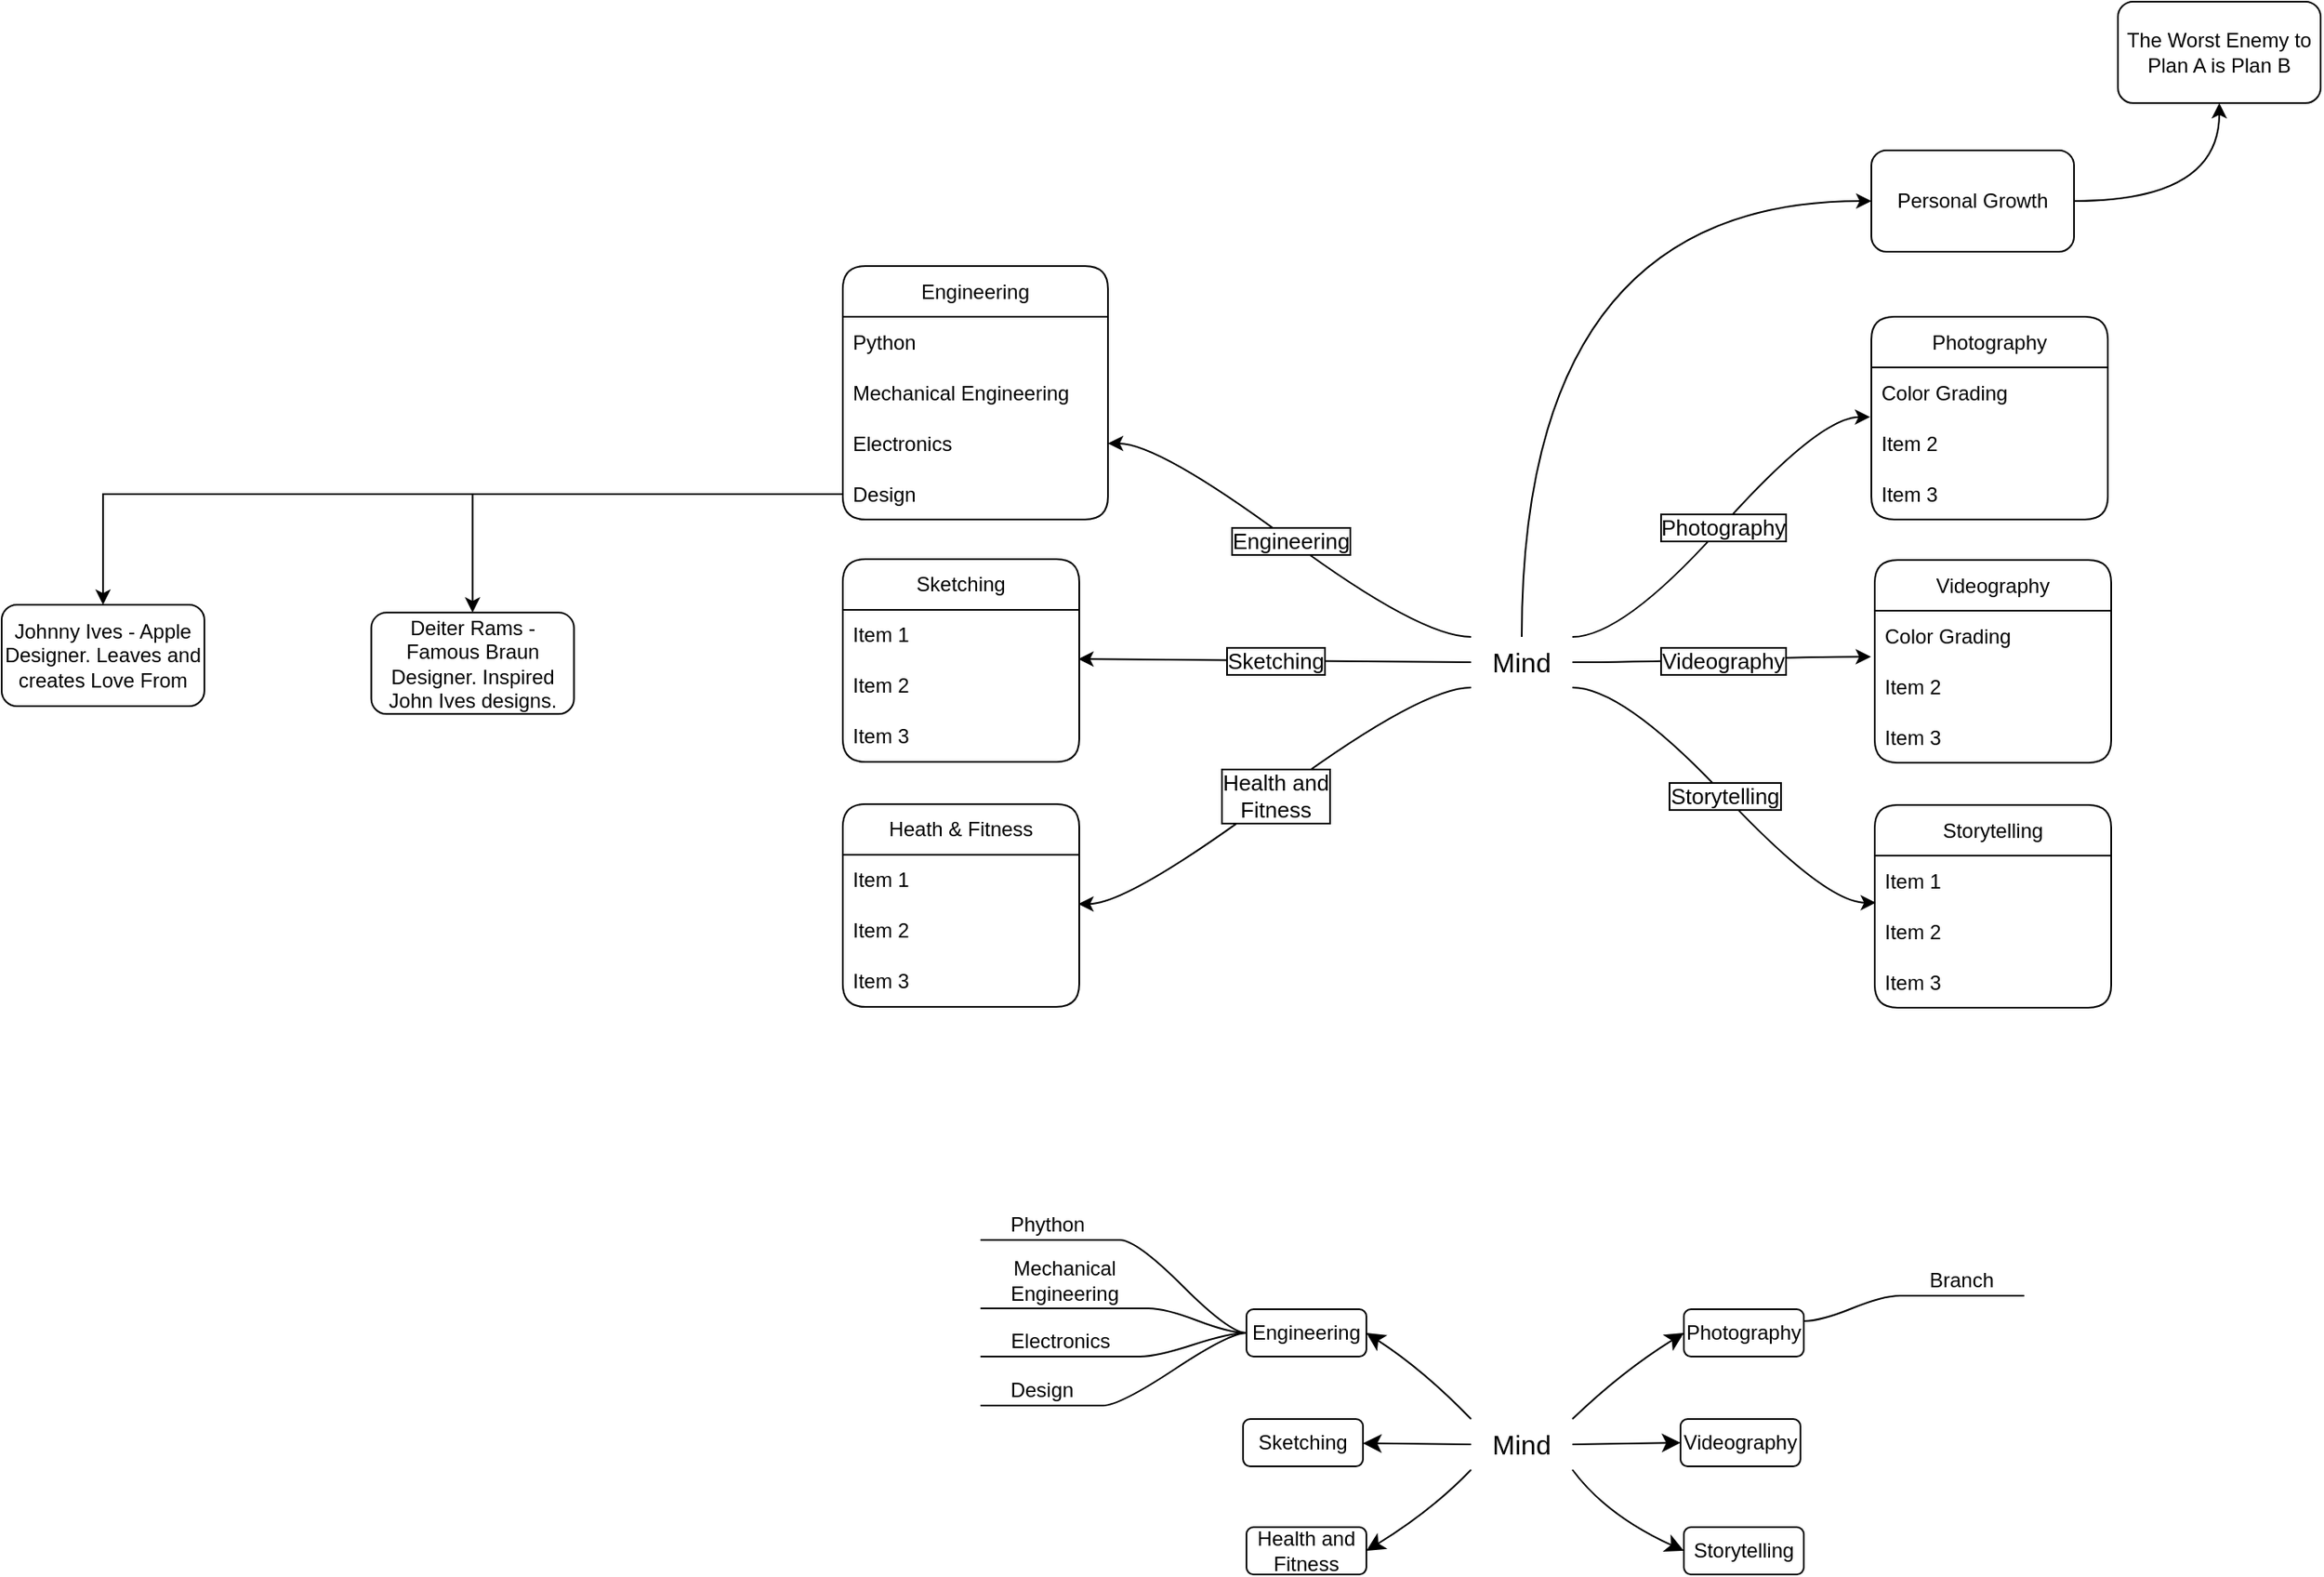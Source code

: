 <mxfile version="25.0.3">
  <diagram name="Page-1" id="ICxUlPSKzvxOCtlDUFCp">
    <mxGraphModel dx="1669" dy="1268" grid="0" gridSize="10" guides="1" tooltips="1" connect="1" arrows="1" fold="1" page="0" pageScale="1" pageWidth="850" pageHeight="1100" background="none" math="0" shadow="0">
      <root>
        <mxCell id="0" />
        <mxCell id="1" parent="0" />
        <mxCell id="KOnMKB9TphHeXahdwBBf-14" style="edgeStyle=none;curved=1;rounded=1;orthogonalLoop=1;jettySize=auto;html=1;exitX=0;exitY=1;exitDx=0;exitDy=0;entryX=1;entryY=0.5;entryDx=0;entryDy=0;fontSize=12;startSize=8;endSize=8;labelBackgroundColor=none;fontColor=default;" parent="1" source="KOnMKB9TphHeXahdwBBf-2" target="KOnMKB9TphHeXahdwBBf-13" edge="1">
          <mxGeometry relative="1" as="geometry">
            <Array as="points">
              <mxPoint x="164" y="225" />
            </Array>
          </mxGeometry>
        </mxCell>
        <mxCell id="KOnMKB9TphHeXahdwBBf-17" style="edgeStyle=none;curved=1;rounded=1;orthogonalLoop=1;jettySize=auto;html=1;exitX=0;exitY=0.5;exitDx=0;exitDy=0;fontSize=12;startSize=8;endSize=8;labelBackgroundColor=none;fontColor=default;" parent="1" source="KOnMKB9TphHeXahdwBBf-2" target="KOnMKB9TphHeXahdwBBf-16" edge="1">
          <mxGeometry relative="1" as="geometry" />
        </mxCell>
        <mxCell id="KOnMKB9TphHeXahdwBBf-24" style="edgeStyle=none;curved=1;rounded=1;orthogonalLoop=1;jettySize=auto;html=1;exitX=1;exitY=0;exitDx=0;exitDy=0;entryX=0;entryY=0.5;entryDx=0;entryDy=0;fontSize=12;startSize=8;endSize=8;labelBackgroundColor=none;fontColor=default;" parent="1" source="KOnMKB9TphHeXahdwBBf-2" target="KOnMKB9TphHeXahdwBBf-21" edge="1">
          <mxGeometry relative="1" as="geometry">
            <Array as="points">
              <mxPoint x="276" y="143" />
            </Array>
          </mxGeometry>
        </mxCell>
        <mxCell id="KOnMKB9TphHeXahdwBBf-25" style="edgeStyle=none;curved=1;rounded=1;orthogonalLoop=1;jettySize=auto;html=1;exitX=1;exitY=0.5;exitDx=0;exitDy=0;entryX=0;entryY=0.5;entryDx=0;entryDy=0;fontSize=12;startSize=8;endSize=8;labelBackgroundColor=none;fontColor=default;" parent="1" source="KOnMKB9TphHeXahdwBBf-2" target="KOnMKB9TphHeXahdwBBf-23" edge="1">
          <mxGeometry relative="1" as="geometry" />
        </mxCell>
        <mxCell id="KOnMKB9TphHeXahdwBBf-26" style="edgeStyle=none;curved=1;rounded=1;orthogonalLoop=1;jettySize=auto;html=1;exitX=1;exitY=1;exitDx=0;exitDy=0;entryX=0;entryY=0.5;entryDx=0;entryDy=0;fontSize=12;startSize=8;endSize=8;labelBackgroundColor=none;fontColor=default;" parent="1" source="KOnMKB9TphHeXahdwBBf-2" target="KOnMKB9TphHeXahdwBBf-22" edge="1">
          <mxGeometry relative="1" as="geometry">
            <Array as="points">
              <mxPoint x="267" y="228" />
            </Array>
          </mxGeometry>
        </mxCell>
        <mxCell id="KOnMKB9TphHeXahdwBBf-2" value="Mind" style="text;html=1;align=center;verticalAlign=middle;whiteSpace=wrap;rounded=1;fontSize=16;labelBackgroundColor=none;" parent="1" vertex="1">
          <mxGeometry x="187" y="171" width="60" height="30" as="geometry" />
        </mxCell>
        <mxCell id="KOnMKB9TphHeXahdwBBf-6" value="Engineering" style="rounded=1;whiteSpace=wrap;html=1;shadow=0;labelBackgroundColor=none;treeFolding=0;resizeWidth=0;resizeHeight=0;" parent="1" vertex="1">
          <mxGeometry x="54" y="106" width="71" height="28" as="geometry" />
        </mxCell>
        <mxCell id="KOnMKB9TphHeXahdwBBf-13" value="Health and&lt;div&gt;Fitness&lt;/div&gt;" style="rounded=1;whiteSpace=wrap;html=1;labelBackgroundColor=none;" parent="1" vertex="1">
          <mxGeometry x="54" y="235" width="71" height="28" as="geometry" />
        </mxCell>
        <mxCell id="KOnMKB9TphHeXahdwBBf-15" style="edgeStyle=none;curved=1;rounded=1;orthogonalLoop=1;jettySize=auto;html=1;exitX=0;exitY=0;exitDx=0;exitDy=0;entryX=1;entryY=0.5;entryDx=0;entryDy=0;fontSize=12;startSize=8;endSize=8;labelBackgroundColor=none;fontColor=default;" parent="1" source="KOnMKB9TphHeXahdwBBf-2" target="KOnMKB9TphHeXahdwBBf-6" edge="1">
          <mxGeometry relative="1" as="geometry">
            <Array as="points">
              <mxPoint x="159" y="142" />
            </Array>
          </mxGeometry>
        </mxCell>
        <mxCell id="KOnMKB9TphHeXahdwBBf-16" value="Sketching" style="rounded=1;whiteSpace=wrap;html=1;labelBackgroundColor=none;" parent="1" vertex="1">
          <mxGeometry x="52" y="171" width="71" height="28" as="geometry" />
        </mxCell>
        <mxCell id="KOnMKB9TphHeXahdwBBf-21" value="Photography" style="rounded=1;whiteSpace=wrap;html=1;labelBackgroundColor=none;direction=east;" parent="1" vertex="1">
          <mxGeometry x="313" y="106" width="71" height="28" as="geometry" />
        </mxCell>
        <mxCell id="KOnMKB9TphHeXahdwBBf-22" value="Storytelling" style="rounded=1;whiteSpace=wrap;html=1;labelBackgroundColor=none;" parent="1" vertex="1">
          <mxGeometry x="313" y="235" width="71" height="28" as="geometry" />
        </mxCell>
        <mxCell id="KOnMKB9TphHeXahdwBBf-23" value="Videography" style="rounded=1;whiteSpace=wrap;html=1;labelBackgroundColor=none;" parent="1" vertex="1">
          <mxGeometry x="311" y="171" width="71" height="28" as="geometry" />
        </mxCell>
        <mxCell id="Wg5zc0KwgjEXMHmSU5Xn-58" value="Branch" style="whiteSpace=wrap;html=1;shape=partialRectangle;top=0;left=0;bottom=1;right=0;points=[[0,1],[1,1]];fillColor=none;align=center;verticalAlign=bottom;routingCenterY=0.5;snapToPoint=1;recursiveResize=0;autosize=1;treeFolding=1;treeMoving=1;newEdgeStyle={&quot;edgeStyle&quot;:&quot;entityRelationEdgeStyle&quot;,&quot;startArrow&quot;:&quot;none&quot;,&quot;endArrow&quot;:&quot;none&quot;,&quot;segment&quot;:10,&quot;curved&quot;:1,&quot;sourcePerimeterSpacing&quot;:0,&quot;targetPerimeterSpacing&quot;:0};rounded=1;" parent="1" vertex="1" collapsed="1">
          <mxGeometry x="441" y="72" width="73" height="26" as="geometry" />
        </mxCell>
        <mxCell id="Wg5zc0KwgjEXMHmSU5Xn-59" value="" style="edgeStyle=entityRelationEdgeStyle;startArrow=none;endArrow=none;segment=10;curved=1;sourcePerimeterSpacing=0;targetPerimeterSpacing=0;rounded=1;exitX=1;exitY=0.25;exitDx=0;exitDy=0;" parent="1" source="KOnMKB9TphHeXahdwBBf-21" target="Wg5zc0KwgjEXMHmSU5Xn-58" edge="1">
          <mxGeometry relative="1" as="geometry">
            <mxPoint x="226" y="36" as="sourcePoint" />
          </mxGeometry>
        </mxCell>
        <mxCell id="Wg5zc0KwgjEXMHmSU5Xn-62" value="Phython&amp;nbsp;" style="whiteSpace=wrap;html=1;shape=partialRectangle;top=0;left=0;bottom=1;right=0;points=[[0,1],[1,1]];align=center;verticalAlign=bottom;routingCenterY=0.5;snapToPoint=1;recursiveResize=0;autosize=1;treeFolding=0;treeMoving=1;newEdgeStyle={&quot;edgeStyle&quot;:&quot;entityRelationEdgeStyle&quot;,&quot;startArrow&quot;:&quot;none&quot;,&quot;endArrow&quot;:&quot;none&quot;,&quot;segment&quot;:10,&quot;curved&quot;:1,&quot;sourcePerimeterSpacing&quot;:0,&quot;targetPerimeterSpacing&quot;:0};rounded=1;" parent="1" vertex="1" collapsed="1">
          <mxGeometry x="-103" y="39" width="82" height="26" as="geometry" />
        </mxCell>
        <mxCell id="Wg5zc0KwgjEXMHmSU5Xn-63" value="" style="edgeStyle=entityRelationEdgeStyle;startArrow=none;endArrow=none;segment=10;curved=1;sourcePerimeterSpacing=0;targetPerimeterSpacing=0;rounded=1;exitX=0;exitY=0.5;exitDx=0;exitDy=0;" parent="1" source="KOnMKB9TphHeXahdwBBf-6" target="Wg5zc0KwgjEXMHmSU5Xn-62" edge="1">
          <mxGeometry relative="1" as="geometry">
            <mxPoint x="-141" y="125" as="sourcePoint" />
          </mxGeometry>
        </mxCell>
        <mxCell id="Wg5zc0KwgjEXMHmSU5Xn-64" value="Mechanical&lt;div&gt;Engineering&lt;/div&gt;" style="whiteSpace=wrap;html=1;shape=partialRectangle;top=0;left=0;bottom=1;right=0;points=[[0,1],[1,1]];fillColor=none;align=center;verticalAlign=bottom;routingCenterY=0.5;snapToPoint=1;recursiveResize=0;autosize=1;treeFolding=0;treeMoving=1;newEdgeStyle={&quot;edgeStyle&quot;:&quot;entityRelationEdgeStyle&quot;,&quot;startArrow&quot;:&quot;none&quot;,&quot;endArrow&quot;:&quot;none&quot;,&quot;segment&quot;:10,&quot;curved&quot;:1,&quot;sourcePerimeterSpacing&quot;:0,&quot;targetPerimeterSpacing&quot;:0};rounded=1;" parent="1" vertex="1" collapsed="1">
          <mxGeometry x="-103" y="64.5" width="99" height="41" as="geometry" />
        </mxCell>
        <mxCell id="Wg5zc0KwgjEXMHmSU5Xn-65" value="" style="edgeStyle=entityRelationEdgeStyle;startArrow=none;endArrow=none;segment=10;curved=1;sourcePerimeterSpacing=0;targetPerimeterSpacing=0;rounded=1;exitX=0;exitY=0.5;exitDx=0;exitDy=0;" parent="1" source="KOnMKB9TphHeXahdwBBf-6" target="Wg5zc0KwgjEXMHmSU5Xn-64" edge="1">
          <mxGeometry relative="1" as="geometry">
            <mxPoint x="49" y="142" as="sourcePoint" />
          </mxGeometry>
        </mxCell>
        <mxCell id="Wg5zc0KwgjEXMHmSU5Xn-66" value="Electronics" style="whiteSpace=wrap;html=1;shape=partialRectangle;top=0;left=0;bottom=1;right=0;points=[[0,1],[1,1]];fillColor=none;align=center;verticalAlign=bottom;routingCenterY=0.5;snapToPoint=1;recursiveResize=0;autosize=1;treeFolding=0;treeMoving=1;newEdgeStyle={&quot;edgeStyle&quot;:&quot;entityRelationEdgeStyle&quot;,&quot;startArrow&quot;:&quot;none&quot;,&quot;endArrow&quot;:&quot;none&quot;,&quot;segment&quot;:10,&quot;curved&quot;:1,&quot;sourcePerimeterSpacing&quot;:0,&quot;targetPerimeterSpacing&quot;:0};rounded=1;" parent="1" vertex="1" collapsed="1">
          <mxGeometry x="-103" y="108" width="94" height="26" as="geometry" />
        </mxCell>
        <mxCell id="Wg5zc0KwgjEXMHmSU5Xn-67" value="" style="edgeStyle=entityRelationEdgeStyle;startArrow=none;endArrow=none;segment=10;curved=1;sourcePerimeterSpacing=0;targetPerimeterSpacing=0;rounded=1;exitX=0;exitY=0.5;exitDx=0;exitDy=0;" parent="1" source="KOnMKB9TphHeXahdwBBf-6" target="Wg5zc0KwgjEXMHmSU5Xn-66" edge="1">
          <mxGeometry relative="1" as="geometry">
            <mxPoint x="41" y="168" as="sourcePoint" />
          </mxGeometry>
        </mxCell>
        <mxCell id="Wg5zc0KwgjEXMHmSU5Xn-68" value="Design" style="whiteSpace=wrap;html=1;shape=partialRectangle;top=0;left=0;bottom=1;right=0;points=[[0,1],[1,1]];fillColor=none;align=center;verticalAlign=bottom;routingCenterY=0.5;snapToPoint=1;recursiveResize=0;autosize=1;treeFolding=0;treeMoving=1;newEdgeStyle={&quot;edgeStyle&quot;:&quot;entityRelationEdgeStyle&quot;,&quot;startArrow&quot;:&quot;none&quot;,&quot;endArrow&quot;:&quot;none&quot;,&quot;segment&quot;:10,&quot;curved&quot;:1,&quot;sourcePerimeterSpacing&quot;:0,&quot;targetPerimeterSpacing&quot;:0};rounded=1;" parent="1" vertex="1" collapsed="1">
          <mxGeometry x="-103" y="137" width="72" height="26" as="geometry" />
        </mxCell>
        <mxCell id="Wg5zc0KwgjEXMHmSU5Xn-69" value="" style="edgeStyle=entityRelationEdgeStyle;startArrow=none;endArrow=none;segment=10;curved=1;sourcePerimeterSpacing=0;targetPerimeterSpacing=0;rounded=1;exitX=0;exitY=0.5;exitDx=0;exitDy=0;" parent="1" source="KOnMKB9TphHeXahdwBBf-6" target="Wg5zc0KwgjEXMHmSU5Xn-68" edge="1">
          <mxGeometry relative="1" as="geometry">
            <mxPoint x="33" y="178" as="sourcePoint" />
          </mxGeometry>
        </mxCell>
        <mxCell id="b3oyP1oJiZm0cQTsbSEI-1" style="edgeStyle=orthogonalEdgeStyle;rounded=0;orthogonalLoop=1;jettySize=auto;html=1;curved=1;strokeWidth=1;entryX=0;entryY=0.5;entryDx=0;entryDy=0;exitX=0.5;exitY=0;exitDx=0;exitDy=0;" edge="1" parent="1" source="Wg5zc0KwgjEXMHmSU5Xn-130" target="b3oyP1oJiZm0cQTsbSEI-11">
          <mxGeometry relative="1" as="geometry">
            <mxPoint x="357" y="-762" as="targetPoint" />
            <mxPoint x="160" y="-375.963" as="sourcePoint" />
          </mxGeometry>
        </mxCell>
        <mxCell id="Wg5zc0KwgjEXMHmSU5Xn-130" value="Mind" style="text;html=1;align=center;verticalAlign=middle;whiteSpace=wrap;rounded=1;fontSize=16;labelBackgroundColor=none;" parent="1" vertex="1">
          <mxGeometry x="187" y="-292" width="60" height="30" as="geometry" />
        </mxCell>
        <mxCell id="Wg5zc0KwgjEXMHmSU5Xn-159" value="Sketching" style="swimlane;fontStyle=0;childLayout=stackLayout;horizontal=1;startSize=30;horizontalStack=0;resizeParent=1;resizeParentMax=0;resizeLast=0;collapsible=1;marginBottom=0;whiteSpace=wrap;html=1;rounded=1;treeMoving=0;treeFolding=0;strokeColor=default;align=center;verticalAlign=middle;fontFamily=Helvetica;fontSize=12;fontColor=default;fillColor=default;" parent="1" vertex="1">
          <mxGeometry x="-185" y="-338" width="140" height="120" as="geometry" />
        </mxCell>
        <mxCell id="Wg5zc0KwgjEXMHmSU5Xn-160" value="Item 1" style="text;strokeColor=none;fillColor=none;align=left;verticalAlign=middle;spacingLeft=4;spacingRight=4;overflow=hidden;points=[[0,0.5],[1,0.5]];portConstraint=eastwest;rotatable=0;whiteSpace=wrap;html=1;rounded=1;fontFamily=Helvetica;fontSize=12;fontColor=default;fontStyle=0;" parent="Wg5zc0KwgjEXMHmSU5Xn-159" vertex="1">
          <mxGeometry y="30" width="140" height="30" as="geometry" />
        </mxCell>
        <mxCell id="Wg5zc0KwgjEXMHmSU5Xn-161" value="Item 2" style="text;strokeColor=none;fillColor=none;align=left;verticalAlign=middle;spacingLeft=4;spacingRight=4;overflow=hidden;points=[[0,0.5],[1,0.5]];portConstraint=eastwest;rotatable=0;whiteSpace=wrap;html=1;rounded=1;fontFamily=Helvetica;fontSize=12;fontColor=default;fontStyle=0;" parent="Wg5zc0KwgjEXMHmSU5Xn-159" vertex="1">
          <mxGeometry y="60" width="140" height="30" as="geometry" />
        </mxCell>
        <mxCell id="Wg5zc0KwgjEXMHmSU5Xn-162" value="Item 3" style="text;strokeColor=none;fillColor=none;align=left;verticalAlign=middle;spacingLeft=4;spacingRight=4;overflow=hidden;points=[[0,0.5],[1,0.5]];portConstraint=eastwest;rotatable=0;whiteSpace=wrap;html=1;rounded=1;fontFamily=Helvetica;fontSize=12;fontColor=default;fontStyle=0;" parent="Wg5zc0KwgjEXMHmSU5Xn-159" vertex="1">
          <mxGeometry y="90" width="140" height="30" as="geometry" />
        </mxCell>
        <mxCell id="Wg5zc0KwgjEXMHmSU5Xn-163" value="" style="endArrow=classic;html=1;rounded=1;entryX=0.996;entryY=-0.03;entryDx=0;entryDy=0;exitX=0;exitY=0.5;exitDx=0;exitDy=0;edgeStyle=entityRelationEdgeStyle;curved=1;entryPerimeter=0;" parent="1" source="Wg5zc0KwgjEXMHmSU5Xn-130" target="Wg5zc0KwgjEXMHmSU5Xn-161" edge="1">
          <mxGeometry relative="1" as="geometry">
            <mxPoint x="52" y="-278" as="sourcePoint" />
            <mxPoint x="-23" y="-214.34" as="targetPoint" />
          </mxGeometry>
        </mxCell>
        <mxCell id="Wg5zc0KwgjEXMHmSU5Xn-164" value="Sketching" style="edgeLabel;resizable=0;html=1;;align=center;verticalAlign=middle;labelBorderColor=default;fontSize=13;rounded=1;" parent="Wg5zc0KwgjEXMHmSU5Xn-163" connectable="0" vertex="1">
          <mxGeometry relative="1" as="geometry" />
        </mxCell>
        <mxCell id="Wg5zc0KwgjEXMHmSU5Xn-169" value="" style="endArrow=classic;html=1;rounded=1;entryX=1;entryY=0.5;entryDx=0;entryDy=0;exitX=0;exitY=0;exitDx=0;exitDy=0;edgeStyle=entityRelationEdgeStyle;curved=1;" parent="1" source="Wg5zc0KwgjEXMHmSU5Xn-130" target="8DC9Q0Ns15ucPgyI6AoZ-15" edge="1">
          <mxGeometry relative="1" as="geometry">
            <mxPoint x="185" y="-421" as="sourcePoint" />
            <mxPoint x="-7.628" y="-479.9" as="targetPoint" />
          </mxGeometry>
        </mxCell>
        <mxCell id="Wg5zc0KwgjEXMHmSU5Xn-170" value="Engineering" style="edgeLabel;resizable=0;html=1;;align=center;verticalAlign=middle;labelBorderColor=default;fontSize=13;spacingTop=0;rotation=0;arcSize=12;overflow=visible;noLabel=0;labelPadding=0;perimeter=rectanglePerimeter;imageWidth=24;rounded=1;fontStyle=0" parent="Wg5zc0KwgjEXMHmSU5Xn-169" connectable="0" vertex="1">
          <mxGeometry relative="1" as="geometry" />
        </mxCell>
        <mxCell id="Wg5zc0KwgjEXMHmSU5Xn-171" value="Heath &amp;amp; Fitness" style="swimlane;fontStyle=0;childLayout=stackLayout;horizontal=1;startSize=30;horizontalStack=0;resizeParent=1;resizeParentMax=0;resizeLast=0;collapsible=1;marginBottom=0;whiteSpace=wrap;html=1;rounded=1;treeMoving=0;treeFolding=0;strokeColor=default;align=center;verticalAlign=middle;fontFamily=Helvetica;fontSize=12;fontColor=default;fillColor=default;" parent="1" vertex="1">
          <mxGeometry x="-185" y="-193" width="140" height="120" as="geometry" />
        </mxCell>
        <mxCell id="Wg5zc0KwgjEXMHmSU5Xn-172" value="Item 1" style="text;strokeColor=none;fillColor=none;align=left;verticalAlign=middle;spacingLeft=4;spacingRight=4;overflow=hidden;points=[[0,0.5],[1,0.5]];portConstraint=eastwest;rotatable=0;whiteSpace=wrap;html=1;rounded=1;fontFamily=Helvetica;fontSize=12;fontColor=default;fontStyle=0;" parent="Wg5zc0KwgjEXMHmSU5Xn-171" vertex="1">
          <mxGeometry y="30" width="140" height="30" as="geometry" />
        </mxCell>
        <mxCell id="Wg5zc0KwgjEXMHmSU5Xn-173" value="Item 2" style="text;strokeColor=none;fillColor=none;align=left;verticalAlign=middle;spacingLeft=4;spacingRight=4;overflow=hidden;points=[[0,0.5],[1,0.5]];portConstraint=eastwest;rotatable=0;whiteSpace=wrap;html=1;rounded=1;fontFamily=Helvetica;fontSize=12;fontColor=default;fontStyle=0;" parent="Wg5zc0KwgjEXMHmSU5Xn-171" vertex="1">
          <mxGeometry y="60" width="140" height="30" as="geometry" />
        </mxCell>
        <mxCell id="Wg5zc0KwgjEXMHmSU5Xn-174" value="Item 3" style="text;strokeColor=none;fillColor=none;align=left;verticalAlign=middle;spacingLeft=4;spacingRight=4;overflow=hidden;points=[[0,0.5],[1,0.5]];portConstraint=eastwest;rotatable=0;whiteSpace=wrap;html=1;rounded=1;fontFamily=Helvetica;fontSize=12;fontColor=default;fontStyle=0;" parent="Wg5zc0KwgjEXMHmSU5Xn-171" vertex="1">
          <mxGeometry y="90" width="140" height="30" as="geometry" />
        </mxCell>
        <mxCell id="Wg5zc0KwgjEXMHmSU5Xn-175" value="" style="endArrow=classic;html=1;rounded=1;entryX=0.996;entryY=-0.03;entryDx=0;entryDy=0;exitX=0;exitY=1;exitDx=0;exitDy=0;edgeStyle=entityRelationEdgeStyle;curved=1;entryPerimeter=0;" parent="1" source="Wg5zc0KwgjEXMHmSU5Xn-130" target="Wg5zc0KwgjEXMHmSU5Xn-173" edge="1">
          <mxGeometry relative="1" as="geometry">
            <mxPoint x="188" y="-131" as="sourcePoint" />
            <mxPoint x="-22" y="-68.34" as="targetPoint" />
          </mxGeometry>
        </mxCell>
        <mxCell id="Wg5zc0KwgjEXMHmSU5Xn-176" value="Health and&lt;div&gt;Fitness&lt;/div&gt;" style="edgeLabel;resizable=0;html=1;;align=center;verticalAlign=middle;labelBorderColor=default;fontSize=13;rounded=1;" parent="Wg5zc0KwgjEXMHmSU5Xn-175" connectable="0" vertex="1">
          <mxGeometry relative="1" as="geometry" />
        </mxCell>
        <mxCell id="Wg5zc0KwgjEXMHmSU5Xn-183" value="Videography" style="swimlane;fontStyle=0;childLayout=stackLayout;horizontal=1;startSize=30;horizontalStack=0;resizeParent=1;resizeParentMax=0;resizeLast=0;collapsible=1;marginBottom=0;whiteSpace=wrap;html=1;rounded=1;treeMoving=0;treeFolding=0;strokeColor=default;align=center;verticalAlign=middle;fontFamily=Helvetica;fontSize=12;fontColor=default;fillColor=default;" parent="1" vertex="1">
          <mxGeometry x="426" y="-337.5" width="140" height="120" as="geometry" />
        </mxCell>
        <mxCell id="Wg5zc0KwgjEXMHmSU5Xn-184" value="Color Grading" style="text;strokeColor=none;fillColor=none;align=left;verticalAlign=middle;spacingLeft=4;spacingRight=4;overflow=hidden;points=[[0,0.5],[1,0.5]];portConstraint=eastwest;rotatable=0;whiteSpace=wrap;html=1;rounded=1;fontFamily=Helvetica;fontSize=12;fontColor=default;fontStyle=0;" parent="Wg5zc0KwgjEXMHmSU5Xn-183" vertex="1">
          <mxGeometry y="30" width="140" height="30" as="geometry" />
        </mxCell>
        <mxCell id="Wg5zc0KwgjEXMHmSU5Xn-185" value="Item 2" style="text;strokeColor=none;fillColor=none;align=left;verticalAlign=middle;spacingLeft=4;spacingRight=4;overflow=hidden;points=[[0,0.5],[1,0.5]];portConstraint=eastwest;rotatable=0;whiteSpace=wrap;html=1;rounded=1;fontFamily=Helvetica;fontSize=12;fontColor=default;fontStyle=0;" parent="Wg5zc0KwgjEXMHmSU5Xn-183" vertex="1">
          <mxGeometry y="60" width="140" height="30" as="geometry" />
        </mxCell>
        <mxCell id="Wg5zc0KwgjEXMHmSU5Xn-186" value="Item 3" style="text;strokeColor=none;fillColor=none;align=left;verticalAlign=middle;spacingLeft=4;spacingRight=4;overflow=hidden;points=[[0,0.5],[1,0.5]];portConstraint=eastwest;rotatable=0;whiteSpace=wrap;html=1;rounded=1;fontFamily=Helvetica;fontSize=12;fontColor=default;fontStyle=0;" parent="Wg5zc0KwgjEXMHmSU5Xn-183" vertex="1">
          <mxGeometry y="90" width="140" height="30" as="geometry" />
        </mxCell>
        <mxCell id="Wg5zc0KwgjEXMHmSU5Xn-187" value="" style="endArrow=classic;html=1;rounded=1;entryX=-0.016;entryY=-0.091;entryDx=0;entryDy=0;exitX=1;exitY=0.5;exitDx=0;exitDy=0;edgeStyle=entityRelationEdgeStyle;curved=1;entryPerimeter=0;" parent="1" source="Wg5zc0KwgjEXMHmSU5Xn-130" target="Wg5zc0KwgjEXMHmSU5Xn-185" edge="1">
          <mxGeometry relative="1" as="geometry">
            <mxPoint x="759" y="-260" as="sourcePoint" />
            <mxPoint x="549" y="-197.34" as="targetPoint" />
          </mxGeometry>
        </mxCell>
        <mxCell id="Wg5zc0KwgjEXMHmSU5Xn-188" value="Videography" style="edgeLabel;resizable=0;html=1;;align=center;verticalAlign=middle;labelBorderColor=default;fontSize=13;rounded=1;" parent="Wg5zc0KwgjEXMHmSU5Xn-187" connectable="0" vertex="1">
          <mxGeometry relative="1" as="geometry" />
        </mxCell>
        <mxCell id="Wg5zc0KwgjEXMHmSU5Xn-189" value="Photography" style="swimlane;fontStyle=0;childLayout=stackLayout;horizontal=1;startSize=30;horizontalStack=0;resizeParent=1;resizeParentMax=0;resizeLast=0;collapsible=1;marginBottom=0;whiteSpace=wrap;html=1;rounded=1;treeMoving=0;treeFolding=0;strokeColor=default;align=center;verticalAlign=middle;fontFamily=Helvetica;fontSize=12;fontColor=default;fillColor=default;" parent="1" vertex="1">
          <mxGeometry x="424" y="-481.5" width="140" height="120" as="geometry" />
        </mxCell>
        <mxCell id="Wg5zc0KwgjEXMHmSU5Xn-190" value="Color Grading" style="text;strokeColor=none;fillColor=none;align=left;verticalAlign=middle;spacingLeft=4;spacingRight=4;overflow=hidden;points=[[0,0.5],[1,0.5]];portConstraint=eastwest;rotatable=0;whiteSpace=wrap;html=1;rounded=1;fontFamily=Helvetica;fontSize=12;fontColor=default;fontStyle=0;" parent="Wg5zc0KwgjEXMHmSU5Xn-189" vertex="1">
          <mxGeometry y="30" width="140" height="30" as="geometry" />
        </mxCell>
        <mxCell id="Wg5zc0KwgjEXMHmSU5Xn-191" value="Item 2" style="text;strokeColor=none;fillColor=none;align=left;verticalAlign=middle;spacingLeft=4;spacingRight=4;overflow=hidden;points=[[0,0.5],[1,0.5]];portConstraint=eastwest;rotatable=0;whiteSpace=wrap;html=1;rounded=1;fontFamily=Helvetica;fontSize=12;fontColor=default;fontStyle=0;" parent="Wg5zc0KwgjEXMHmSU5Xn-189" vertex="1">
          <mxGeometry y="60" width="140" height="30" as="geometry" />
        </mxCell>
        <mxCell id="Wg5zc0KwgjEXMHmSU5Xn-192" value="Item 3" style="text;strokeColor=none;fillColor=none;align=left;verticalAlign=middle;spacingLeft=4;spacingRight=4;overflow=hidden;points=[[0,0.5],[1,0.5]];portConstraint=eastwest;rotatable=0;whiteSpace=wrap;html=1;rounded=1;fontFamily=Helvetica;fontSize=12;fontColor=default;fontStyle=0;" parent="Wg5zc0KwgjEXMHmSU5Xn-189" vertex="1">
          <mxGeometry y="90" width="140" height="30" as="geometry" />
        </mxCell>
        <mxCell id="Wg5zc0KwgjEXMHmSU5Xn-193" value="" style="endArrow=classic;html=1;rounded=1;entryX=-0.005;entryY=-0.022;entryDx=0;entryDy=0;exitX=1;exitY=0;exitDx=0;exitDy=0;edgeStyle=entityRelationEdgeStyle;curved=1;entryPerimeter=0;" parent="1" source="Wg5zc0KwgjEXMHmSU5Xn-130" target="Wg5zc0KwgjEXMHmSU5Xn-191" edge="1">
          <mxGeometry relative="1" as="geometry">
            <mxPoint x="759" y="-275" as="sourcePoint" />
            <mxPoint x="547" y="-341.34" as="targetPoint" />
          </mxGeometry>
        </mxCell>
        <mxCell id="Wg5zc0KwgjEXMHmSU5Xn-194" value="Photography" style="edgeLabel;resizable=0;;align=center;verticalAlign=middle;labelBorderColor=default;fontColor=default;labelBackgroundColor=default;textShadow=0;html=1;fontSize=13;rounded=1;" parent="Wg5zc0KwgjEXMHmSU5Xn-193" connectable="0" vertex="1">
          <mxGeometry relative="1" as="geometry" />
        </mxCell>
        <mxCell id="Wg5zc0KwgjEXMHmSU5Xn-195" value="Storytelling" style="swimlane;fontStyle=0;childLayout=stackLayout;horizontal=1;startSize=30;horizontalStack=0;resizeParent=1;resizeParentMax=0;resizeLast=0;collapsible=1;marginBottom=0;whiteSpace=wrap;html=1;rounded=1;treeMoving=0;treeFolding=0;resizeHeight=1;resizeWidth=1;dropTarget=1;" parent="1" vertex="1">
          <mxGeometry x="426" y="-192.5" width="140" height="120" as="geometry">
            <mxRectangle x="426" y="-192.5" width="94" height="30" as="alternateBounds" />
          </mxGeometry>
        </mxCell>
        <mxCell id="Wg5zc0KwgjEXMHmSU5Xn-196" value="Item 1" style="text;strokeColor=none;fillColor=none;align=left;verticalAlign=middle;spacingLeft=4;spacingRight=4;overflow=hidden;points=[[0,0.5],[1,0.5]];portConstraint=eastwest;rotatable=0;whiteSpace=wrap;html=1;rounded=1;" parent="Wg5zc0KwgjEXMHmSU5Xn-195" vertex="1">
          <mxGeometry y="30" width="140" height="30" as="geometry" />
        </mxCell>
        <mxCell id="Wg5zc0KwgjEXMHmSU5Xn-197" value="Item 2" style="text;strokeColor=none;fillColor=none;align=left;verticalAlign=middle;spacingLeft=4;spacingRight=4;overflow=hidden;points=[[0,0.5],[1,0.5]];portConstraint=eastwest;rotatable=0;whiteSpace=wrap;html=1;rounded=1;" parent="Wg5zc0KwgjEXMHmSU5Xn-195" vertex="1">
          <mxGeometry y="60" width="140" height="30" as="geometry" />
        </mxCell>
        <mxCell id="Wg5zc0KwgjEXMHmSU5Xn-198" value="Item 3" style="text;strokeColor=none;fillColor=none;align=left;verticalAlign=middle;spacingLeft=4;spacingRight=4;overflow=hidden;points=[[0,0.5],[1,0.5]];portConstraint=eastwest;rotatable=0;whiteSpace=wrap;html=1;rounded=1;" parent="Wg5zc0KwgjEXMHmSU5Xn-195" vertex="1">
          <mxGeometry y="90" width="140" height="30" as="geometry" />
        </mxCell>
        <mxCell id="Wg5zc0KwgjEXMHmSU5Xn-199" value="" style="endArrow=classic;html=1;rounded=1;entryX=0.005;entryY=-0.072;entryDx=0;entryDy=0;edgeStyle=entityRelationEdgeStyle;curved=1;exitX=1;exitY=1;exitDx=0;exitDy=0;entryPerimeter=0;" parent="1" source="Wg5zc0KwgjEXMHmSU5Xn-130" target="Wg5zc0KwgjEXMHmSU5Xn-197" edge="1">
          <mxGeometry relative="1" as="geometry">
            <mxPoint x="759" y="-245" as="sourcePoint" />
            <mxPoint x="550" y="-51.34" as="targetPoint" />
          </mxGeometry>
        </mxCell>
        <mxCell id="Wg5zc0KwgjEXMHmSU5Xn-200" value="Storytelling" style="edgeLabel;resizable=0;html=1;;align=center;verticalAlign=middle;labelBorderColor=default;spacingTop=0;spacing=2;fontSize=13;rounded=1;" parent="Wg5zc0KwgjEXMHmSU5Xn-199" connectable="0" vertex="1">
          <mxGeometry relative="1" as="geometry" />
        </mxCell>
        <mxCell id="8DC9Q0Ns15ucPgyI6AoZ-3" value="Engineering" style="swimlane;fontStyle=0;childLayout=stackLayout;horizontal=1;startSize=30;horizontalStack=0;resizeParent=1;resizeParentMax=0;resizeLast=0;collapsible=1;marginBottom=0;whiteSpace=wrap;html=1;rounded=1;treeMoving=0;treeFolding=0;strokeColor=default;align=center;verticalAlign=middle;fontFamily=Helvetica;fontSize=12;fontColor=default;fillColor=default;resizeHeight=0;resizable=1;resizeWidth=0;" parent="1" vertex="1">
          <mxGeometry x="-185" y="-511.5" width="157" height="150" as="geometry" />
        </mxCell>
        <mxCell id="8DC9Q0Ns15ucPgyI6AoZ-13" value="Python" style="text;strokeColor=none;fillColor=none;align=left;verticalAlign=middle;spacingLeft=4;spacingRight=4;overflow=hidden;points=[[0,0.5],[1,0.5]];portConstraint=eastwest;rotatable=0;whiteSpace=wrap;html=1;rounded=1;fontFamily=Helvetica;fontSize=12;fontColor=default;fontStyle=0;" parent="8DC9Q0Ns15ucPgyI6AoZ-3" vertex="1">
          <mxGeometry y="30" width="157" height="30" as="geometry" />
        </mxCell>
        <mxCell id="8DC9Q0Ns15ucPgyI6AoZ-14" value="Mechanical Engineering" style="text;strokeColor=none;fillColor=none;align=left;verticalAlign=middle;spacingLeft=4;spacingRight=4;overflow=hidden;points=[[0,0.5],[1,0.5]];portConstraint=eastwest;rotatable=0;whiteSpace=wrap;html=1;rounded=1;fontFamily=Helvetica;fontSize=12;fontColor=default;fontStyle=0;" parent="8DC9Q0Ns15ucPgyI6AoZ-3" vertex="1">
          <mxGeometry y="60" width="157" height="30" as="geometry" />
        </mxCell>
        <mxCell id="8DC9Q0Ns15ucPgyI6AoZ-15" value="Electronics" style="text;strokeColor=none;fillColor=none;align=left;verticalAlign=middle;spacingLeft=4;spacingRight=4;overflow=hidden;points=[[0,0.5],[1,0.5]];portConstraint=eastwest;rotatable=0;whiteSpace=wrap;html=1;rounded=1;fontFamily=Helvetica;fontSize=12;fontColor=default;fontStyle=0;" parent="8DC9Q0Ns15ucPgyI6AoZ-3" vertex="1">
          <mxGeometry y="90" width="157" height="30" as="geometry" />
        </mxCell>
        <mxCell id="8DC9Q0Ns15ucPgyI6AoZ-12" value="Design" style="text;strokeColor=none;fillColor=none;align=left;verticalAlign=middle;spacingLeft=4;spacingRight=4;overflow=hidden;points=[[0,0.5],[1,0.5]];portConstraint=eastwest;rotatable=0;whiteSpace=wrap;html=1;rounded=1;fontFamily=Helvetica;fontSize=12;fontColor=default;fontStyle=0;" parent="8DC9Q0Ns15ucPgyI6AoZ-3" vertex="1">
          <mxGeometry y="120" width="157" height="30" as="geometry" />
        </mxCell>
        <mxCell id="8DC9Q0Ns15ucPgyI6AoZ-22" value="Johnny Ives - Apple Designer. Leaves and creates Love From" style="rounded=1;whiteSpace=wrap;html=1;" parent="1" vertex="1">
          <mxGeometry x="-682.999" y="-310.996" width="120" height="60" as="geometry" />
        </mxCell>
        <mxCell id="8DC9Q0Ns15ucPgyI6AoZ-21" style="edgeStyle=orthogonalEdgeStyle;rounded=0;orthogonalLoop=1;jettySize=auto;html=1;" parent="1" source="8DC9Q0Ns15ucPgyI6AoZ-12" target="8DC9Q0Ns15ucPgyI6AoZ-22" edge="1">
          <mxGeometry relative="1" as="geometry">
            <mxPoint x="-451.069" y="-339.586" as="targetPoint" />
          </mxGeometry>
        </mxCell>
        <mxCell id="8DC9Q0Ns15ucPgyI6AoZ-24" value="Deiter Rams - Famous Braun Designer. Inspired John Ives designs." style="rounded=1;whiteSpace=wrap;html=1;" parent="1" vertex="1">
          <mxGeometry x="-464.167" y="-306.333" width="120" height="60" as="geometry" />
        </mxCell>
        <mxCell id="8DC9Q0Ns15ucPgyI6AoZ-23" style="edgeStyle=orthogonalEdgeStyle;rounded=0;orthogonalLoop=1;jettySize=auto;html=1;" parent="1" source="8DC9Q0Ns15ucPgyI6AoZ-12" target="8DC9Q0Ns15ucPgyI6AoZ-24" edge="1">
          <mxGeometry relative="1" as="geometry">
            <mxPoint x="-404.167" y="-276.333" as="targetPoint" />
          </mxGeometry>
        </mxCell>
        <mxCell id="b3oyP1oJiZm0cQTsbSEI-7" style="edgeStyle=orthogonalEdgeStyle;rounded=0;orthogonalLoop=1;jettySize=auto;html=1;curved=1;entryX=0.5;entryY=1;entryDx=0;entryDy=0;exitX=1;exitY=0.5;exitDx=0;exitDy=0;" edge="1" parent="1" source="b3oyP1oJiZm0cQTsbSEI-11" target="b3oyP1oJiZm0cQTsbSEI-10">
          <mxGeometry relative="1" as="geometry">
            <mxPoint x="858" y="-804" as="targetPoint" />
            <mxPoint x="616" y="-720" as="sourcePoint" />
          </mxGeometry>
        </mxCell>
        <mxCell id="b3oyP1oJiZm0cQTsbSEI-10" value="The Worst Enemy to Plan A is Plan B" style="rounded=1;whiteSpace=wrap;html=1;" vertex="1" parent="1">
          <mxGeometry x="570" y="-668" width="120" height="60" as="geometry" />
        </mxCell>
        <mxCell id="b3oyP1oJiZm0cQTsbSEI-11" value="Personal Growth" style="rounded=1;whiteSpace=wrap;html=1;" vertex="1" parent="1">
          <mxGeometry x="424" y="-580" width="120" height="60" as="geometry" />
        </mxCell>
      </root>
    </mxGraphModel>
  </diagram>
</mxfile>
